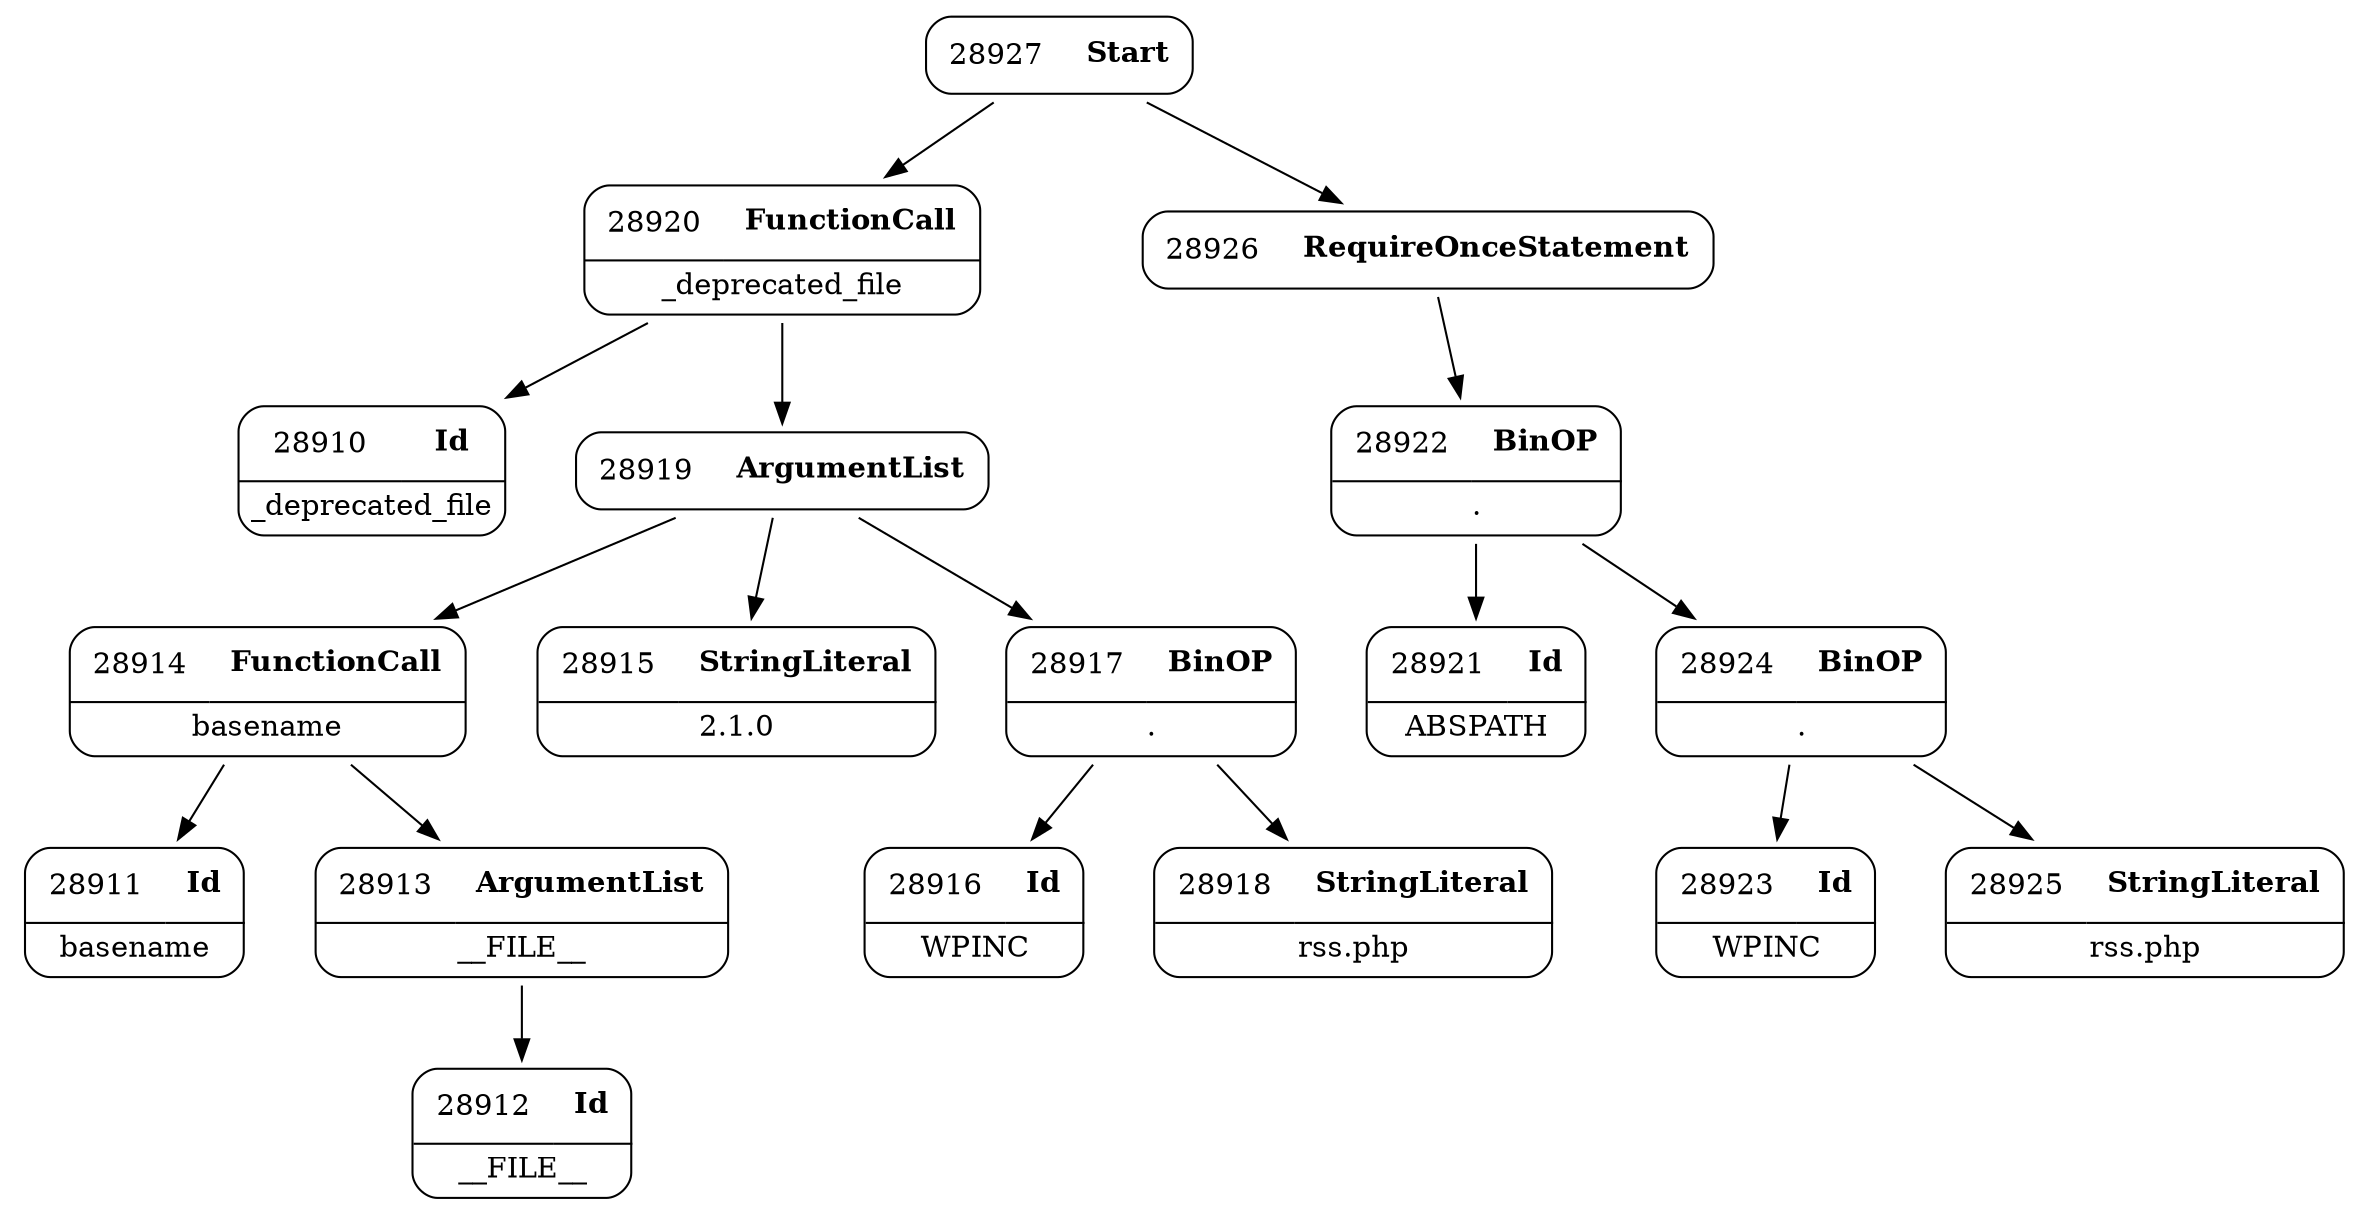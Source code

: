 digraph ast {
node [shape=none];
28910 [label=<<TABLE border='1' cellspacing='0' cellpadding='10' style='rounded' ><TR><TD border='0'>28910</TD><TD border='0'><B>Id</B></TD></TR><HR/><TR><TD border='0' cellpadding='5' colspan='2'>_deprecated_file</TD></TR></TABLE>>];
28911 [label=<<TABLE border='1' cellspacing='0' cellpadding='10' style='rounded' ><TR><TD border='0'>28911</TD><TD border='0'><B>Id</B></TD></TR><HR/><TR><TD border='0' cellpadding='5' colspan='2'>basename</TD></TR></TABLE>>];
28912 [label=<<TABLE border='1' cellspacing='0' cellpadding='10' style='rounded' ><TR><TD border='0'>28912</TD><TD border='0'><B>Id</B></TD></TR><HR/><TR><TD border='0' cellpadding='5' colspan='2'>__FILE__</TD></TR></TABLE>>];
28913 [label=<<TABLE border='1' cellspacing='0' cellpadding='10' style='rounded' ><TR><TD border='0'>28913</TD><TD border='0'><B>ArgumentList</B></TD></TR><HR/><TR><TD border='0' cellpadding='5' colspan='2'>__FILE__</TD></TR></TABLE>>];
28913 -> 28912 [weight=2];
28914 [label=<<TABLE border='1' cellspacing='0' cellpadding='10' style='rounded' ><TR><TD border='0'>28914</TD><TD border='0'><B>FunctionCall</B></TD></TR><HR/><TR><TD border='0' cellpadding='5' colspan='2'>basename</TD></TR></TABLE>>];
28914 -> 28911 [weight=2];
28914 -> 28913 [weight=2];
28915 [label=<<TABLE border='1' cellspacing='0' cellpadding='10' style='rounded' ><TR><TD border='0'>28915</TD><TD border='0'><B>StringLiteral</B></TD></TR><HR/><TR><TD border='0' cellpadding='5' colspan='2'>2.1.0</TD></TR></TABLE>>];
28916 [label=<<TABLE border='1' cellspacing='0' cellpadding='10' style='rounded' ><TR><TD border='0'>28916</TD><TD border='0'><B>Id</B></TD></TR><HR/><TR><TD border='0' cellpadding='5' colspan='2'>WPINC</TD></TR></TABLE>>];
28917 [label=<<TABLE border='1' cellspacing='0' cellpadding='10' style='rounded' ><TR><TD border='0'>28917</TD><TD border='0'><B>BinOP</B></TD></TR><HR/><TR><TD border='0' cellpadding='5' colspan='2'>.</TD></TR></TABLE>>];
28917 -> 28916 [weight=2];
28917 -> 28918 [weight=2];
28918 [label=<<TABLE border='1' cellspacing='0' cellpadding='10' style='rounded' ><TR><TD border='0'>28918</TD><TD border='0'><B>StringLiteral</B></TD></TR><HR/><TR><TD border='0' cellpadding='5' colspan='2'>rss.php</TD></TR></TABLE>>];
28919 [label=<<TABLE border='1' cellspacing='0' cellpadding='10' style='rounded' ><TR><TD border='0'>28919</TD><TD border='0'><B>ArgumentList</B></TD></TR></TABLE>>];
28919 -> 28914 [weight=2];
28919 -> 28915 [weight=2];
28919 -> 28917 [weight=2];
28920 [label=<<TABLE border='1' cellspacing='0' cellpadding='10' style='rounded' ><TR><TD border='0'>28920</TD><TD border='0'><B>FunctionCall</B></TD></TR><HR/><TR><TD border='0' cellpadding='5' colspan='2'>_deprecated_file</TD></TR></TABLE>>];
28920 -> 28910 [weight=2];
28920 -> 28919 [weight=2];
28921 [label=<<TABLE border='1' cellspacing='0' cellpadding='10' style='rounded' ><TR><TD border='0'>28921</TD><TD border='0'><B>Id</B></TD></TR><HR/><TR><TD border='0' cellpadding='5' colspan='2'>ABSPATH</TD></TR></TABLE>>];
28922 [label=<<TABLE border='1' cellspacing='0' cellpadding='10' style='rounded' ><TR><TD border='0'>28922</TD><TD border='0'><B>BinOP</B></TD></TR><HR/><TR><TD border='0' cellpadding='5' colspan='2'>.</TD></TR></TABLE>>];
28922 -> 28921 [weight=2];
28922 -> 28924 [weight=2];
28923 [label=<<TABLE border='1' cellspacing='0' cellpadding='10' style='rounded' ><TR><TD border='0'>28923</TD><TD border='0'><B>Id</B></TD></TR><HR/><TR><TD border='0' cellpadding='5' colspan='2'>WPINC</TD></TR></TABLE>>];
28924 [label=<<TABLE border='1' cellspacing='0' cellpadding='10' style='rounded' ><TR><TD border='0'>28924</TD><TD border='0'><B>BinOP</B></TD></TR><HR/><TR><TD border='0' cellpadding='5' colspan='2'>.</TD></TR></TABLE>>];
28924 -> 28923 [weight=2];
28924 -> 28925 [weight=2];
28925 [label=<<TABLE border='1' cellspacing='0' cellpadding='10' style='rounded' ><TR><TD border='0'>28925</TD><TD border='0'><B>StringLiteral</B></TD></TR><HR/><TR><TD border='0' cellpadding='5' colspan='2'>rss.php</TD></TR></TABLE>>];
28926 [label=<<TABLE border='1' cellspacing='0' cellpadding='10' style='rounded' ><TR><TD border='0'>28926</TD><TD border='0'><B>RequireOnceStatement</B></TD></TR></TABLE>>];
28926 -> 28922 [weight=2];
28927 [label=<<TABLE border='1' cellspacing='0' cellpadding='10' style='rounded' ><TR><TD border='0'>28927</TD><TD border='0'><B>Start</B></TD></TR></TABLE>>];
28927 -> 28920 [weight=2];
28927 -> 28926 [weight=2];
}
